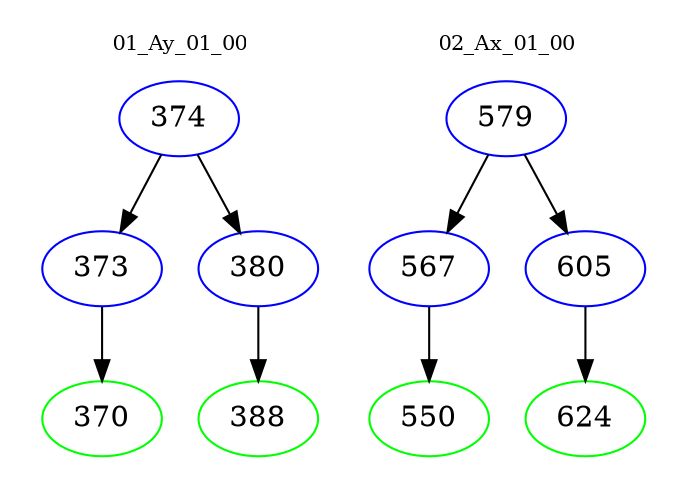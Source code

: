 digraph{
subgraph cluster_0 {
color = white
label = "01_Ay_01_00";
fontsize=10;
T0_374 [label="374", color="blue"]
T0_374 -> T0_373 [color="black"]
T0_373 [label="373", color="blue"]
T0_373 -> T0_370 [color="black"]
T0_370 [label="370", color="green"]
T0_374 -> T0_380 [color="black"]
T0_380 [label="380", color="blue"]
T0_380 -> T0_388 [color="black"]
T0_388 [label="388", color="green"]
}
subgraph cluster_1 {
color = white
label = "02_Ax_01_00";
fontsize=10;
T1_579 [label="579", color="blue"]
T1_579 -> T1_567 [color="black"]
T1_567 [label="567", color="blue"]
T1_567 -> T1_550 [color="black"]
T1_550 [label="550", color="green"]
T1_579 -> T1_605 [color="black"]
T1_605 [label="605", color="blue"]
T1_605 -> T1_624 [color="black"]
T1_624 [label="624", color="green"]
}
}
